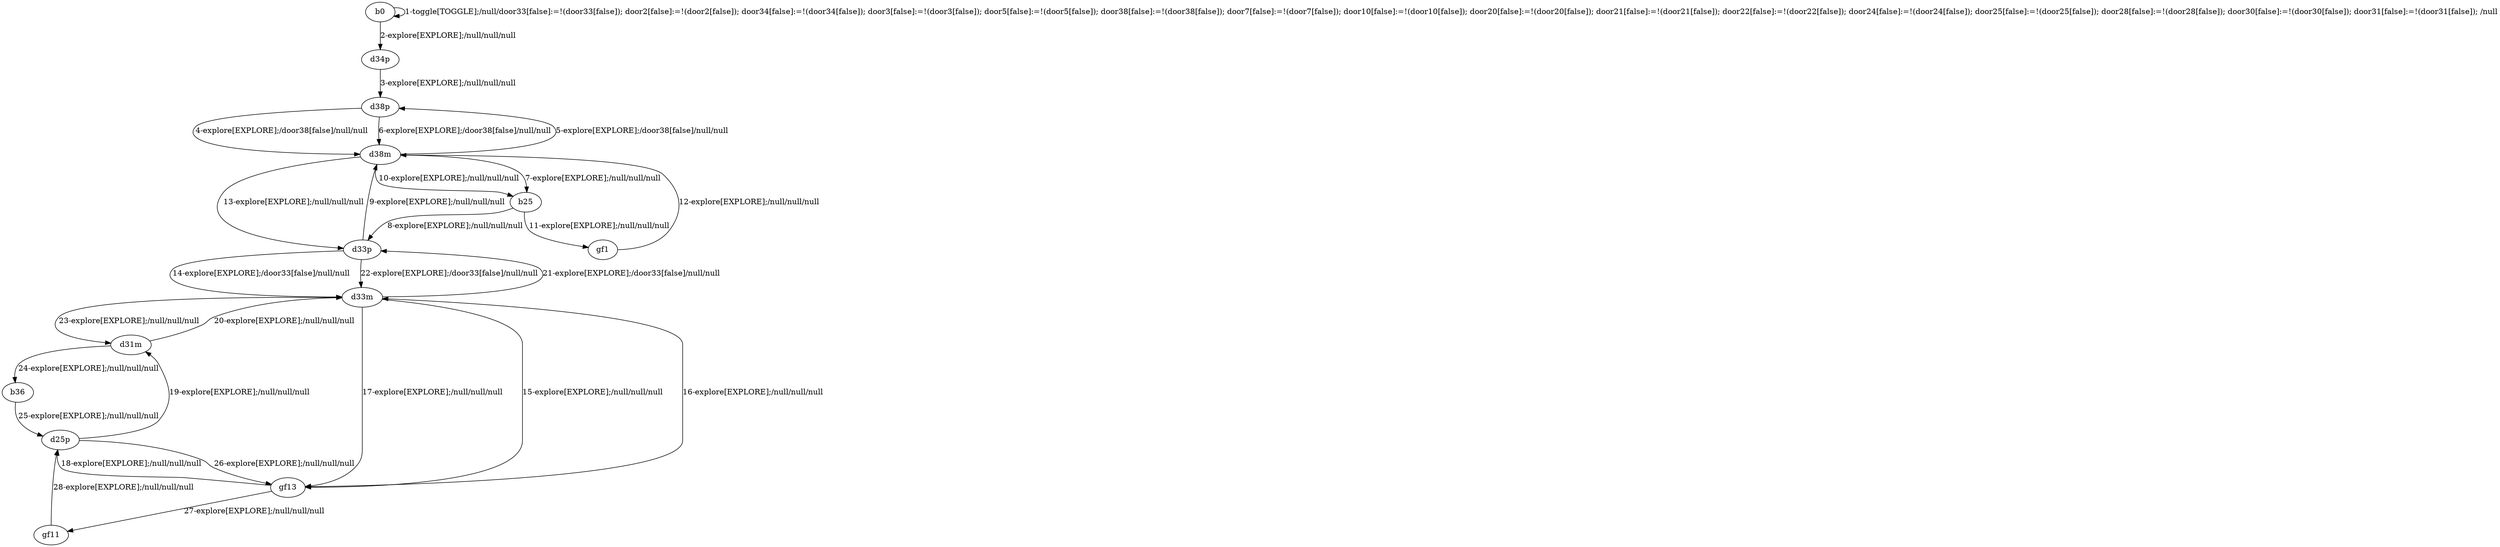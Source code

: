 # Total number of goals covered by this test: 1
# d31m --> d33m

digraph g {
"b0" -> "b0" [label = "1-toggle[TOGGLE];/null/door33[false]:=!(door33[false]); door2[false]:=!(door2[false]); door34[false]:=!(door34[false]); door3[false]:=!(door3[false]); door5[false]:=!(door5[false]); door38[false]:=!(door38[false]); door7[false]:=!(door7[false]); door10[false]:=!(door10[false]); door20[false]:=!(door20[false]); door21[false]:=!(door21[false]); door22[false]:=!(door22[false]); door24[false]:=!(door24[false]); door25[false]:=!(door25[false]); door28[false]:=!(door28[false]); door30[false]:=!(door30[false]); door31[false]:=!(door31[false]); /null"];
"b0" -> "d34p" [label = "2-explore[EXPLORE];/null/null/null"];
"d34p" -> "d38p" [label = "3-explore[EXPLORE];/null/null/null"];
"d38p" -> "d38m" [label = "4-explore[EXPLORE];/door38[false]/null/null"];
"d38m" -> "d38p" [label = "5-explore[EXPLORE];/door38[false]/null/null"];
"d38p" -> "d38m" [label = "6-explore[EXPLORE];/door38[false]/null/null"];
"d38m" -> "b25" [label = "7-explore[EXPLORE];/null/null/null"];
"b25" -> "d33p" [label = "8-explore[EXPLORE];/null/null/null"];
"d33p" -> "d38m" [label = "9-explore[EXPLORE];/null/null/null"];
"d38m" -> "b25" [label = "10-explore[EXPLORE];/null/null/null"];
"b25" -> "gf1" [label = "11-explore[EXPLORE];/null/null/null"];
"gf1" -> "d38m" [label = "12-explore[EXPLORE];/null/null/null"];
"d38m" -> "d33p" [label = "13-explore[EXPLORE];/null/null/null"];
"d33p" -> "d33m" [label = "14-explore[EXPLORE];/door33[false]/null/null"];
"d33m" -> "gf13" [label = "15-explore[EXPLORE];/null/null/null"];
"gf13" -> "d33m" [label = "16-explore[EXPLORE];/null/null/null"];
"d33m" -> "gf13" [label = "17-explore[EXPLORE];/null/null/null"];
"gf13" -> "d25p" [label = "18-explore[EXPLORE];/null/null/null"];
"d25p" -> "d31m" [label = "19-explore[EXPLORE];/null/null/null"];
"d31m" -> "d33m" [label = "20-explore[EXPLORE];/null/null/null"];
"d33m" -> "d33p" [label = "21-explore[EXPLORE];/door33[false]/null/null"];
"d33p" -> "d33m" [label = "22-explore[EXPLORE];/door33[false]/null/null"];
"d33m" -> "d31m" [label = "23-explore[EXPLORE];/null/null/null"];
"d31m" -> "b36" [label = "24-explore[EXPLORE];/null/null/null"];
"b36" -> "d25p" [label = "25-explore[EXPLORE];/null/null/null"];
"d25p" -> "gf13" [label = "26-explore[EXPLORE];/null/null/null"];
"gf13" -> "gf11" [label = "27-explore[EXPLORE];/null/null/null"];
"gf11" -> "d25p" [label = "28-explore[EXPLORE];/null/null/null"];
}